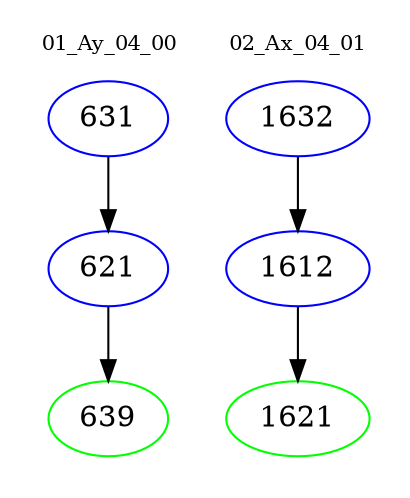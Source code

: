 digraph{
subgraph cluster_0 {
color = white
label = "01_Ay_04_00";
fontsize=10;
T0_631 [label="631", color="blue"]
T0_631 -> T0_621 [color="black"]
T0_621 [label="621", color="blue"]
T0_621 -> T0_639 [color="black"]
T0_639 [label="639", color="green"]
}
subgraph cluster_1 {
color = white
label = "02_Ax_04_01";
fontsize=10;
T1_1632 [label="1632", color="blue"]
T1_1632 -> T1_1612 [color="black"]
T1_1612 [label="1612", color="blue"]
T1_1612 -> T1_1621 [color="black"]
T1_1621 [label="1621", color="green"]
}
}
